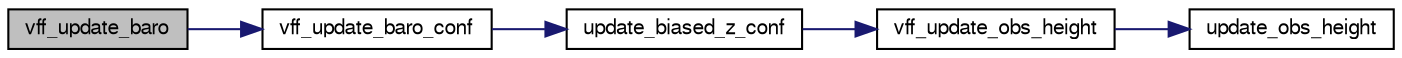 digraph "vff_update_baro"
{
  edge [fontname="FreeSans",fontsize="10",labelfontname="FreeSans",labelfontsize="10"];
  node [fontname="FreeSans",fontsize="10",shape=record];
  rankdir="LR";
  Node1 [label="vff_update_baro",height=0.2,width=0.4,color="black", fillcolor="grey75", style="filled", fontcolor="black"];
  Node1 -> Node2 [color="midnightblue",fontsize="10",style="solid",fontname="FreeSans"];
  Node2 [label="vff_update_baro_conf",height=0.2,width=0.4,color="black", fillcolor="white", style="filled",URL="$vf__extended__float_8c.html#aa7f8c70d85481ee00728646ab5d82e2a"];
  Node2 -> Node3 [color="midnightblue",fontsize="10",style="solid",fontname="FreeSans"];
  Node3 [label="update_biased_z_conf",height=0.2,width=0.4,color="black", fillcolor="white", style="filled",URL="$vf__extended__float_8c.html#a31bb1d175d080d2e051c93c1d2564413",tooltip="Update sensor \"with\" offset (baro, sonar). "];
  Node3 -> Node4 [color="midnightblue",fontsize="10",style="solid",fontname="FreeSans"];
  Node4 [label="vff_update_obs_height",height=0.2,width=0.4,color="black", fillcolor="white", style="filled",URL="$vf__extended__float_8c.html#a83945f80d58c4d2844f3b3339ff28193"];
  Node4 -> Node5 [color="midnightblue",fontsize="10",style="solid",fontname="FreeSans"];
  Node5 [label="update_obs_height",height=0.2,width=0.4,color="black", fillcolor="white", style="filled",URL="$vf__extended__float_8c.html#a4713ab66140969c6086d08ab69b70109",tooltip="Update obstacle height. "];
}
